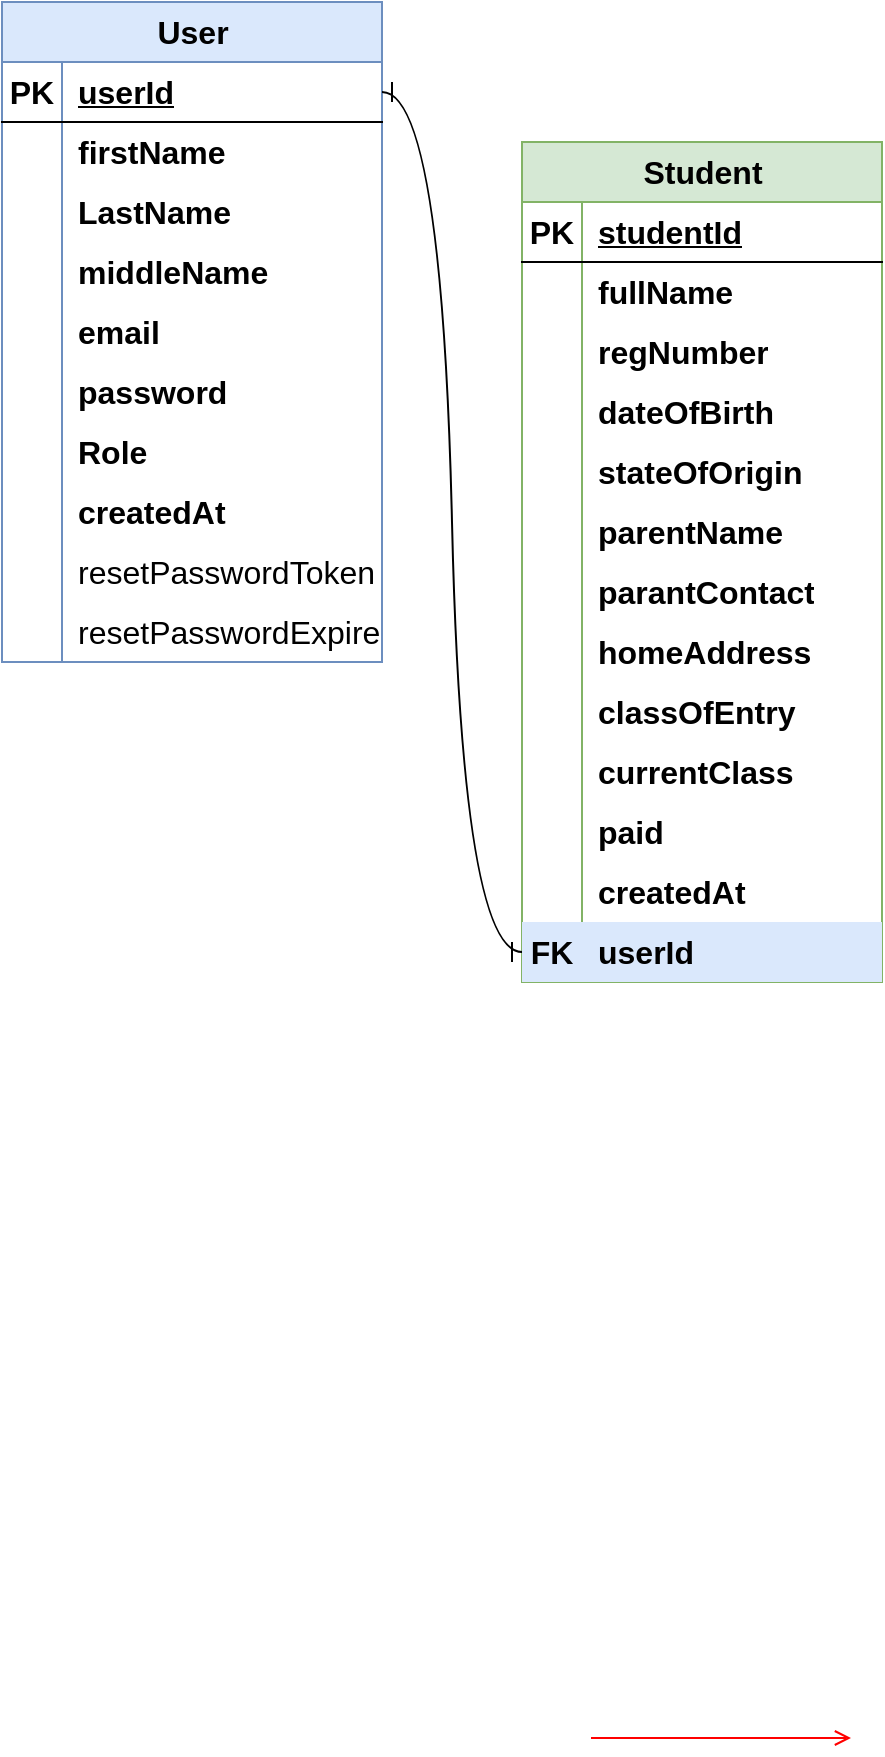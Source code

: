 <mxfile version="21.2.3" type="github">
  <diagram name="Page-1" id="e7e014a7-5840-1c2e-5031-d8a46d1fe8dd">
    <mxGraphModel dx="880" dy="1366" grid="1" gridSize="10" guides="1" tooltips="1" connect="1" arrows="1" fold="1" page="1" pageScale="1" pageWidth="1169" pageHeight="826" background="none" math="0" shadow="0">
      <root>
        <mxCell id="0" />
        <mxCell id="1" parent="0" />
        <mxCell id="20" value="" style="endArrow=open;strokeColor=#FF0000;endFill=1;rounded=0" parent="1" edge="1">
          <mxGeometry relative="1" as="geometry">
            <mxPoint x="334.5" y="478" as="sourcePoint" />
            <mxPoint x="464.5" y="478" as="targetPoint" />
          </mxGeometry>
        </mxCell>
        <mxCell id="KGr0Y254xRFBP1d8gdcX-41" value="User" style="shape=table;startSize=30;container=1;collapsible=1;childLayout=tableLayout;fixedRows=1;rowLines=0;fontStyle=1;align=center;resizeLast=1;html=1;fontSize=16;fillColor=#dae8fc;strokeColor=#6c8ebf;" vertex="1" parent="1">
          <mxGeometry x="40" y="-390" width="190" height="330" as="geometry" />
        </mxCell>
        <mxCell id="KGr0Y254xRFBP1d8gdcX-42" value="" style="shape=tableRow;horizontal=0;startSize=0;swimlaneHead=0;swimlaneBody=0;fillColor=none;collapsible=0;dropTarget=0;points=[[0,0.5],[1,0.5]];portConstraint=eastwest;top=0;left=0;right=0;bottom=1;fontSize=16;" vertex="1" parent="KGr0Y254xRFBP1d8gdcX-41">
          <mxGeometry y="30" width="190" height="30" as="geometry" />
        </mxCell>
        <mxCell id="KGr0Y254xRFBP1d8gdcX-43" value="PK" style="shape=partialRectangle;connectable=0;fillColor=none;top=0;left=0;bottom=0;right=0;fontStyle=1;overflow=hidden;whiteSpace=wrap;html=1;fontSize=16;" vertex="1" parent="KGr0Y254xRFBP1d8gdcX-42">
          <mxGeometry width="30" height="30" as="geometry">
            <mxRectangle width="30" height="30" as="alternateBounds" />
          </mxGeometry>
        </mxCell>
        <mxCell id="KGr0Y254xRFBP1d8gdcX-44" value="userId" style="shape=partialRectangle;connectable=0;fillColor=none;top=0;left=0;bottom=0;right=0;align=left;spacingLeft=6;fontStyle=5;overflow=hidden;whiteSpace=wrap;html=1;fontSize=16;" vertex="1" parent="KGr0Y254xRFBP1d8gdcX-42">
          <mxGeometry x="30" width="160" height="30" as="geometry">
            <mxRectangle width="160" height="30" as="alternateBounds" />
          </mxGeometry>
        </mxCell>
        <mxCell id="KGr0Y254xRFBP1d8gdcX-45" value="" style="shape=tableRow;horizontal=0;startSize=0;swimlaneHead=0;swimlaneBody=0;fillColor=none;collapsible=0;dropTarget=0;points=[[0,0.5],[1,0.5]];portConstraint=eastwest;top=0;left=0;right=0;bottom=0;fontSize=16;" vertex="1" parent="KGr0Y254xRFBP1d8gdcX-41">
          <mxGeometry y="60" width="190" height="30" as="geometry" />
        </mxCell>
        <mxCell id="KGr0Y254xRFBP1d8gdcX-46" value="" style="shape=partialRectangle;connectable=0;fillColor=none;top=0;left=0;bottom=0;right=0;editable=1;overflow=hidden;whiteSpace=wrap;html=1;fontSize=16;" vertex="1" parent="KGr0Y254xRFBP1d8gdcX-45">
          <mxGeometry width="30" height="30" as="geometry">
            <mxRectangle width="30" height="30" as="alternateBounds" />
          </mxGeometry>
        </mxCell>
        <mxCell id="KGr0Y254xRFBP1d8gdcX-47" value="&lt;b&gt;firstName&lt;/b&gt;" style="shape=partialRectangle;connectable=0;fillColor=none;top=0;left=0;bottom=0;right=0;align=left;spacingLeft=6;overflow=hidden;whiteSpace=wrap;html=1;fontSize=16;" vertex="1" parent="KGr0Y254xRFBP1d8gdcX-45">
          <mxGeometry x="30" width="160" height="30" as="geometry">
            <mxRectangle width="160" height="30" as="alternateBounds" />
          </mxGeometry>
        </mxCell>
        <mxCell id="KGr0Y254xRFBP1d8gdcX-48" value="" style="shape=tableRow;horizontal=0;startSize=0;swimlaneHead=0;swimlaneBody=0;fillColor=none;collapsible=0;dropTarget=0;points=[[0,0.5],[1,0.5]];portConstraint=eastwest;top=0;left=0;right=0;bottom=0;fontSize=16;" vertex="1" parent="KGr0Y254xRFBP1d8gdcX-41">
          <mxGeometry y="90" width="190" height="30" as="geometry" />
        </mxCell>
        <mxCell id="KGr0Y254xRFBP1d8gdcX-49" value="" style="shape=partialRectangle;connectable=0;fillColor=none;top=0;left=0;bottom=0;right=0;editable=1;overflow=hidden;whiteSpace=wrap;html=1;fontSize=16;" vertex="1" parent="KGr0Y254xRFBP1d8gdcX-48">
          <mxGeometry width="30" height="30" as="geometry">
            <mxRectangle width="30" height="30" as="alternateBounds" />
          </mxGeometry>
        </mxCell>
        <mxCell id="KGr0Y254xRFBP1d8gdcX-50" value="&lt;b&gt;LastName&lt;/b&gt;" style="shape=partialRectangle;connectable=0;fillColor=none;top=0;left=0;bottom=0;right=0;align=left;spacingLeft=6;overflow=hidden;whiteSpace=wrap;html=1;fontSize=16;" vertex="1" parent="KGr0Y254xRFBP1d8gdcX-48">
          <mxGeometry x="30" width="160" height="30" as="geometry">
            <mxRectangle width="160" height="30" as="alternateBounds" />
          </mxGeometry>
        </mxCell>
        <mxCell id="KGr0Y254xRFBP1d8gdcX-51" value="" style="shape=tableRow;horizontal=0;startSize=0;swimlaneHead=0;swimlaneBody=0;fillColor=none;collapsible=0;dropTarget=0;points=[[0,0.5],[1,0.5]];portConstraint=eastwest;top=0;left=0;right=0;bottom=0;fontSize=16;" vertex="1" parent="KGr0Y254xRFBP1d8gdcX-41">
          <mxGeometry y="120" width="190" height="30" as="geometry" />
        </mxCell>
        <mxCell id="KGr0Y254xRFBP1d8gdcX-52" value="" style="shape=partialRectangle;connectable=0;fillColor=none;top=0;left=0;bottom=0;right=0;editable=1;overflow=hidden;whiteSpace=wrap;html=1;fontSize=16;" vertex="1" parent="KGr0Y254xRFBP1d8gdcX-51">
          <mxGeometry width="30" height="30" as="geometry">
            <mxRectangle width="30" height="30" as="alternateBounds" />
          </mxGeometry>
        </mxCell>
        <mxCell id="KGr0Y254xRFBP1d8gdcX-53" value="&lt;b&gt;middleName&lt;/b&gt;" style="shape=partialRectangle;connectable=0;fillColor=none;top=0;left=0;bottom=0;right=0;align=left;spacingLeft=6;overflow=hidden;whiteSpace=wrap;html=1;fontSize=16;" vertex="1" parent="KGr0Y254xRFBP1d8gdcX-51">
          <mxGeometry x="30" width="160" height="30" as="geometry">
            <mxRectangle width="160" height="30" as="alternateBounds" />
          </mxGeometry>
        </mxCell>
        <mxCell id="KGr0Y254xRFBP1d8gdcX-54" value="" style="shape=tableRow;horizontal=0;startSize=0;swimlaneHead=0;swimlaneBody=0;fillColor=none;collapsible=0;dropTarget=0;points=[[0,0.5],[1,0.5]];portConstraint=eastwest;top=0;left=0;right=0;bottom=0;fontSize=16;" vertex="1" parent="KGr0Y254xRFBP1d8gdcX-41">
          <mxGeometry y="150" width="190" height="30" as="geometry" />
        </mxCell>
        <mxCell id="KGr0Y254xRFBP1d8gdcX-55" value="" style="shape=partialRectangle;connectable=0;fillColor=none;top=0;left=0;bottom=0;right=0;editable=1;overflow=hidden;whiteSpace=wrap;html=1;fontSize=16;" vertex="1" parent="KGr0Y254xRFBP1d8gdcX-54">
          <mxGeometry width="30" height="30" as="geometry">
            <mxRectangle width="30" height="30" as="alternateBounds" />
          </mxGeometry>
        </mxCell>
        <mxCell id="KGr0Y254xRFBP1d8gdcX-56" value="&lt;b&gt;email&lt;/b&gt;" style="shape=partialRectangle;connectable=0;fillColor=none;top=0;left=0;bottom=0;right=0;align=left;spacingLeft=6;overflow=hidden;whiteSpace=wrap;html=1;fontSize=16;" vertex="1" parent="KGr0Y254xRFBP1d8gdcX-54">
          <mxGeometry x="30" width="160" height="30" as="geometry">
            <mxRectangle width="160" height="30" as="alternateBounds" />
          </mxGeometry>
        </mxCell>
        <mxCell id="KGr0Y254xRFBP1d8gdcX-57" value="" style="shape=tableRow;horizontal=0;startSize=0;swimlaneHead=0;swimlaneBody=0;fillColor=none;collapsible=0;dropTarget=0;points=[[0,0.5],[1,0.5]];portConstraint=eastwest;top=0;left=0;right=0;bottom=0;fontSize=16;" vertex="1" parent="KGr0Y254xRFBP1d8gdcX-41">
          <mxGeometry y="180" width="190" height="30" as="geometry" />
        </mxCell>
        <mxCell id="KGr0Y254xRFBP1d8gdcX-58" value="" style="shape=partialRectangle;connectable=0;fillColor=none;top=0;left=0;bottom=0;right=0;editable=1;overflow=hidden;whiteSpace=wrap;html=1;fontSize=16;" vertex="1" parent="KGr0Y254xRFBP1d8gdcX-57">
          <mxGeometry width="30" height="30" as="geometry">
            <mxRectangle width="30" height="30" as="alternateBounds" />
          </mxGeometry>
        </mxCell>
        <mxCell id="KGr0Y254xRFBP1d8gdcX-59" value="&lt;b&gt;password&lt;/b&gt;" style="shape=partialRectangle;connectable=0;fillColor=none;top=0;left=0;bottom=0;right=0;align=left;spacingLeft=6;overflow=hidden;whiteSpace=wrap;html=1;fontSize=16;" vertex="1" parent="KGr0Y254xRFBP1d8gdcX-57">
          <mxGeometry x="30" width="160" height="30" as="geometry">
            <mxRectangle width="160" height="30" as="alternateBounds" />
          </mxGeometry>
        </mxCell>
        <mxCell id="KGr0Y254xRFBP1d8gdcX-60" value="" style="shape=tableRow;horizontal=0;startSize=0;swimlaneHead=0;swimlaneBody=0;fillColor=none;collapsible=0;dropTarget=0;points=[[0,0.5],[1,0.5]];portConstraint=eastwest;top=0;left=0;right=0;bottom=0;fontSize=16;" vertex="1" parent="KGr0Y254xRFBP1d8gdcX-41">
          <mxGeometry y="210" width="190" height="30" as="geometry" />
        </mxCell>
        <mxCell id="KGr0Y254xRFBP1d8gdcX-61" value="" style="shape=partialRectangle;connectable=0;fillColor=none;top=0;left=0;bottom=0;right=0;editable=1;overflow=hidden;whiteSpace=wrap;html=1;fontSize=16;" vertex="1" parent="KGr0Y254xRFBP1d8gdcX-60">
          <mxGeometry width="30" height="30" as="geometry">
            <mxRectangle width="30" height="30" as="alternateBounds" />
          </mxGeometry>
        </mxCell>
        <mxCell id="KGr0Y254xRFBP1d8gdcX-62" value="&lt;b&gt;Role&lt;/b&gt;" style="shape=partialRectangle;connectable=0;fillColor=none;top=0;left=0;bottom=0;right=0;align=left;spacingLeft=6;overflow=hidden;whiteSpace=wrap;html=1;fontSize=16;" vertex="1" parent="KGr0Y254xRFBP1d8gdcX-60">
          <mxGeometry x="30" width="160" height="30" as="geometry">
            <mxRectangle width="160" height="30" as="alternateBounds" />
          </mxGeometry>
        </mxCell>
        <mxCell id="KGr0Y254xRFBP1d8gdcX-63" value="" style="shape=tableRow;horizontal=0;startSize=0;swimlaneHead=0;swimlaneBody=0;fillColor=none;collapsible=0;dropTarget=0;points=[[0,0.5],[1,0.5]];portConstraint=eastwest;top=0;left=0;right=0;bottom=0;fontSize=16;" vertex="1" parent="KGr0Y254xRFBP1d8gdcX-41">
          <mxGeometry y="240" width="190" height="30" as="geometry" />
        </mxCell>
        <mxCell id="KGr0Y254xRFBP1d8gdcX-64" value="" style="shape=partialRectangle;connectable=0;fillColor=none;top=0;left=0;bottom=0;right=0;editable=1;overflow=hidden;whiteSpace=wrap;html=1;fontSize=16;" vertex="1" parent="KGr0Y254xRFBP1d8gdcX-63">
          <mxGeometry width="30" height="30" as="geometry">
            <mxRectangle width="30" height="30" as="alternateBounds" />
          </mxGeometry>
        </mxCell>
        <mxCell id="KGr0Y254xRFBP1d8gdcX-65" value="&lt;b&gt;createdAt&lt;/b&gt;" style="shape=partialRectangle;connectable=0;fillColor=none;top=0;left=0;bottom=0;right=0;align=left;spacingLeft=6;overflow=hidden;whiteSpace=wrap;html=1;fontSize=16;" vertex="1" parent="KGr0Y254xRFBP1d8gdcX-63">
          <mxGeometry x="30" width="160" height="30" as="geometry">
            <mxRectangle width="160" height="30" as="alternateBounds" />
          </mxGeometry>
        </mxCell>
        <mxCell id="KGr0Y254xRFBP1d8gdcX-66" value="" style="shape=tableRow;horizontal=0;startSize=0;swimlaneHead=0;swimlaneBody=0;fillColor=none;collapsible=0;dropTarget=0;points=[[0,0.5],[1,0.5]];portConstraint=eastwest;top=0;left=0;right=0;bottom=0;fontSize=16;" vertex="1" parent="KGr0Y254xRFBP1d8gdcX-41">
          <mxGeometry y="270" width="190" height="30" as="geometry" />
        </mxCell>
        <mxCell id="KGr0Y254xRFBP1d8gdcX-67" value="" style="shape=partialRectangle;connectable=0;fillColor=none;top=0;left=0;bottom=0;right=0;editable=1;overflow=hidden;whiteSpace=wrap;html=1;fontSize=16;" vertex="1" parent="KGr0Y254xRFBP1d8gdcX-66">
          <mxGeometry width="30" height="30" as="geometry">
            <mxRectangle width="30" height="30" as="alternateBounds" />
          </mxGeometry>
        </mxCell>
        <mxCell id="KGr0Y254xRFBP1d8gdcX-68" value="resetPasswordToken" style="shape=partialRectangle;connectable=0;fillColor=none;top=0;left=0;bottom=0;right=0;align=left;spacingLeft=6;overflow=hidden;whiteSpace=wrap;html=1;fontSize=16;" vertex="1" parent="KGr0Y254xRFBP1d8gdcX-66">
          <mxGeometry x="30" width="160" height="30" as="geometry">
            <mxRectangle width="160" height="30" as="alternateBounds" />
          </mxGeometry>
        </mxCell>
        <mxCell id="KGr0Y254xRFBP1d8gdcX-69" value="" style="shape=tableRow;horizontal=0;startSize=0;swimlaneHead=0;swimlaneBody=0;fillColor=none;collapsible=0;dropTarget=0;points=[[0,0.5],[1,0.5]];portConstraint=eastwest;top=0;left=0;right=0;bottom=0;fontSize=16;" vertex="1" parent="KGr0Y254xRFBP1d8gdcX-41">
          <mxGeometry y="300" width="190" height="30" as="geometry" />
        </mxCell>
        <mxCell id="KGr0Y254xRFBP1d8gdcX-70" value="" style="shape=partialRectangle;connectable=0;fillColor=none;top=0;left=0;bottom=0;right=0;editable=1;overflow=hidden;whiteSpace=wrap;html=1;fontSize=16;" vertex="1" parent="KGr0Y254xRFBP1d8gdcX-69">
          <mxGeometry width="30" height="30" as="geometry">
            <mxRectangle width="30" height="30" as="alternateBounds" />
          </mxGeometry>
        </mxCell>
        <mxCell id="KGr0Y254xRFBP1d8gdcX-71" value="resetPasswordExpire" style="shape=partialRectangle;connectable=0;fillColor=none;top=0;left=0;bottom=0;right=0;align=left;spacingLeft=6;overflow=hidden;whiteSpace=wrap;html=1;fontSize=16;" vertex="1" parent="KGr0Y254xRFBP1d8gdcX-69">
          <mxGeometry x="30" width="160" height="30" as="geometry">
            <mxRectangle width="160" height="30" as="alternateBounds" />
          </mxGeometry>
        </mxCell>
        <mxCell id="KGr0Y254xRFBP1d8gdcX-72" value="Student" style="shape=table;startSize=30;container=1;collapsible=1;childLayout=tableLayout;fixedRows=1;rowLines=0;fontStyle=1;align=center;resizeLast=1;html=1;fontSize=16;fillColor=#d5e8d4;strokeColor=#82b366;" vertex="1" parent="1">
          <mxGeometry x="300" y="-320" width="180" height="420" as="geometry" />
        </mxCell>
        <mxCell id="KGr0Y254xRFBP1d8gdcX-73" value="" style="shape=tableRow;horizontal=0;startSize=0;swimlaneHead=0;swimlaneBody=0;fillColor=none;collapsible=0;dropTarget=0;points=[[0,0.5],[1,0.5]];portConstraint=eastwest;top=0;left=0;right=0;bottom=1;fontSize=16;" vertex="1" parent="KGr0Y254xRFBP1d8gdcX-72">
          <mxGeometry y="30" width="180" height="30" as="geometry" />
        </mxCell>
        <mxCell id="KGr0Y254xRFBP1d8gdcX-74" value="PK" style="shape=partialRectangle;connectable=0;fillColor=none;top=0;left=0;bottom=0;right=0;fontStyle=1;overflow=hidden;whiteSpace=wrap;html=1;fontSize=16;" vertex="1" parent="KGr0Y254xRFBP1d8gdcX-73">
          <mxGeometry width="30" height="30" as="geometry">
            <mxRectangle width="30" height="30" as="alternateBounds" />
          </mxGeometry>
        </mxCell>
        <mxCell id="KGr0Y254xRFBP1d8gdcX-75" value="studentId" style="shape=partialRectangle;connectable=0;fillColor=none;top=0;left=0;bottom=0;right=0;align=left;spacingLeft=6;fontStyle=5;overflow=hidden;whiteSpace=wrap;html=1;fontSize=16;" vertex="1" parent="KGr0Y254xRFBP1d8gdcX-73">
          <mxGeometry x="30" width="150" height="30" as="geometry">
            <mxRectangle width="150" height="30" as="alternateBounds" />
          </mxGeometry>
        </mxCell>
        <mxCell id="KGr0Y254xRFBP1d8gdcX-76" value="" style="shape=tableRow;horizontal=0;startSize=0;swimlaneHead=0;swimlaneBody=0;fillColor=none;collapsible=0;dropTarget=0;points=[[0,0.5],[1,0.5]];portConstraint=eastwest;top=0;left=0;right=0;bottom=0;fontSize=16;" vertex="1" parent="KGr0Y254xRFBP1d8gdcX-72">
          <mxGeometry y="60" width="180" height="30" as="geometry" />
        </mxCell>
        <mxCell id="KGr0Y254xRFBP1d8gdcX-77" value="" style="shape=partialRectangle;connectable=0;fillColor=none;top=0;left=0;bottom=0;right=0;editable=1;overflow=hidden;whiteSpace=wrap;html=1;fontSize=16;" vertex="1" parent="KGr0Y254xRFBP1d8gdcX-76">
          <mxGeometry width="30" height="30" as="geometry">
            <mxRectangle width="30" height="30" as="alternateBounds" />
          </mxGeometry>
        </mxCell>
        <mxCell id="KGr0Y254xRFBP1d8gdcX-78" value="&lt;b&gt;fullName&lt;/b&gt;" style="shape=partialRectangle;connectable=0;fillColor=none;top=0;left=0;bottom=0;right=0;align=left;spacingLeft=6;overflow=hidden;whiteSpace=wrap;html=1;fontSize=16;" vertex="1" parent="KGr0Y254xRFBP1d8gdcX-76">
          <mxGeometry x="30" width="150" height="30" as="geometry">
            <mxRectangle width="150" height="30" as="alternateBounds" />
          </mxGeometry>
        </mxCell>
        <mxCell id="KGr0Y254xRFBP1d8gdcX-79" value="" style="shape=tableRow;horizontal=0;startSize=0;swimlaneHead=0;swimlaneBody=0;fillColor=none;collapsible=0;dropTarget=0;points=[[0,0.5],[1,0.5]];portConstraint=eastwest;top=0;left=0;right=0;bottom=0;fontSize=16;" vertex="1" parent="KGr0Y254xRFBP1d8gdcX-72">
          <mxGeometry y="90" width="180" height="30" as="geometry" />
        </mxCell>
        <mxCell id="KGr0Y254xRFBP1d8gdcX-80" value="" style="shape=partialRectangle;connectable=0;fillColor=none;top=0;left=0;bottom=0;right=0;editable=1;overflow=hidden;whiteSpace=wrap;html=1;fontSize=16;" vertex="1" parent="KGr0Y254xRFBP1d8gdcX-79">
          <mxGeometry width="30" height="30" as="geometry">
            <mxRectangle width="30" height="30" as="alternateBounds" />
          </mxGeometry>
        </mxCell>
        <mxCell id="KGr0Y254xRFBP1d8gdcX-81" value="&lt;b&gt;regNumber&lt;/b&gt;" style="shape=partialRectangle;connectable=0;fillColor=none;top=0;left=0;bottom=0;right=0;align=left;spacingLeft=6;overflow=hidden;whiteSpace=wrap;html=1;fontSize=16;" vertex="1" parent="KGr0Y254xRFBP1d8gdcX-79">
          <mxGeometry x="30" width="150" height="30" as="geometry">
            <mxRectangle width="150" height="30" as="alternateBounds" />
          </mxGeometry>
        </mxCell>
        <mxCell id="KGr0Y254xRFBP1d8gdcX-82" value="" style="shape=tableRow;horizontal=0;startSize=0;swimlaneHead=0;swimlaneBody=0;fillColor=none;collapsible=0;dropTarget=0;points=[[0,0.5],[1,0.5]];portConstraint=eastwest;top=0;left=0;right=0;bottom=0;fontSize=16;" vertex="1" parent="KGr0Y254xRFBP1d8gdcX-72">
          <mxGeometry y="120" width="180" height="30" as="geometry" />
        </mxCell>
        <mxCell id="KGr0Y254xRFBP1d8gdcX-83" value="" style="shape=partialRectangle;connectable=0;fillColor=none;top=0;left=0;bottom=0;right=0;editable=1;overflow=hidden;whiteSpace=wrap;html=1;fontSize=16;" vertex="1" parent="KGr0Y254xRFBP1d8gdcX-82">
          <mxGeometry width="30" height="30" as="geometry">
            <mxRectangle width="30" height="30" as="alternateBounds" />
          </mxGeometry>
        </mxCell>
        <mxCell id="KGr0Y254xRFBP1d8gdcX-84" value="&lt;b&gt;dateOfBirth&lt;/b&gt;" style="shape=partialRectangle;connectable=0;fillColor=none;top=0;left=0;bottom=0;right=0;align=left;spacingLeft=6;overflow=hidden;whiteSpace=wrap;html=1;fontSize=16;" vertex="1" parent="KGr0Y254xRFBP1d8gdcX-82">
          <mxGeometry x="30" width="150" height="30" as="geometry">
            <mxRectangle width="150" height="30" as="alternateBounds" />
          </mxGeometry>
        </mxCell>
        <mxCell id="KGr0Y254xRFBP1d8gdcX-85" value="" style="shape=tableRow;horizontal=0;startSize=0;swimlaneHead=0;swimlaneBody=0;fillColor=none;collapsible=0;dropTarget=0;points=[[0,0.5],[1,0.5]];portConstraint=eastwest;top=0;left=0;right=0;bottom=0;fontSize=16;" vertex="1" parent="KGr0Y254xRFBP1d8gdcX-72">
          <mxGeometry y="150" width="180" height="30" as="geometry" />
        </mxCell>
        <mxCell id="KGr0Y254xRFBP1d8gdcX-86" value="" style="shape=partialRectangle;connectable=0;fillColor=none;top=0;left=0;bottom=0;right=0;editable=1;overflow=hidden;whiteSpace=wrap;html=1;fontSize=16;" vertex="1" parent="KGr0Y254xRFBP1d8gdcX-85">
          <mxGeometry width="30" height="30" as="geometry">
            <mxRectangle width="30" height="30" as="alternateBounds" />
          </mxGeometry>
        </mxCell>
        <mxCell id="KGr0Y254xRFBP1d8gdcX-87" value="&lt;b&gt;stateOfOrigin&lt;/b&gt;" style="shape=partialRectangle;connectable=0;fillColor=none;top=0;left=0;bottom=0;right=0;align=left;spacingLeft=6;overflow=hidden;whiteSpace=wrap;html=1;fontSize=16;" vertex="1" parent="KGr0Y254xRFBP1d8gdcX-85">
          <mxGeometry x="30" width="150" height="30" as="geometry">
            <mxRectangle width="150" height="30" as="alternateBounds" />
          </mxGeometry>
        </mxCell>
        <mxCell id="KGr0Y254xRFBP1d8gdcX-88" value="" style="shape=tableRow;horizontal=0;startSize=0;swimlaneHead=0;swimlaneBody=0;fillColor=none;collapsible=0;dropTarget=0;points=[[0,0.5],[1,0.5]];portConstraint=eastwest;top=0;left=0;right=0;bottom=0;fontSize=16;" vertex="1" parent="KGr0Y254xRFBP1d8gdcX-72">
          <mxGeometry y="180" width="180" height="30" as="geometry" />
        </mxCell>
        <mxCell id="KGr0Y254xRFBP1d8gdcX-89" value="" style="shape=partialRectangle;connectable=0;fillColor=none;top=0;left=0;bottom=0;right=0;editable=1;overflow=hidden;whiteSpace=wrap;html=1;fontSize=16;" vertex="1" parent="KGr0Y254xRFBP1d8gdcX-88">
          <mxGeometry width="30" height="30" as="geometry">
            <mxRectangle width="30" height="30" as="alternateBounds" />
          </mxGeometry>
        </mxCell>
        <mxCell id="KGr0Y254xRFBP1d8gdcX-90" value="&lt;b&gt;parentName&lt;/b&gt;" style="shape=partialRectangle;connectable=0;fillColor=none;top=0;left=0;bottom=0;right=0;align=left;spacingLeft=6;overflow=hidden;whiteSpace=wrap;html=1;fontSize=16;" vertex="1" parent="KGr0Y254xRFBP1d8gdcX-88">
          <mxGeometry x="30" width="150" height="30" as="geometry">
            <mxRectangle width="150" height="30" as="alternateBounds" />
          </mxGeometry>
        </mxCell>
        <mxCell id="KGr0Y254xRFBP1d8gdcX-91" value="" style="shape=tableRow;horizontal=0;startSize=0;swimlaneHead=0;swimlaneBody=0;fillColor=none;collapsible=0;dropTarget=0;points=[[0,0.5],[1,0.5]];portConstraint=eastwest;top=0;left=0;right=0;bottom=0;fontSize=16;" vertex="1" parent="KGr0Y254xRFBP1d8gdcX-72">
          <mxGeometry y="210" width="180" height="30" as="geometry" />
        </mxCell>
        <mxCell id="KGr0Y254xRFBP1d8gdcX-92" value="" style="shape=partialRectangle;connectable=0;fillColor=none;top=0;left=0;bottom=0;right=0;editable=1;overflow=hidden;whiteSpace=wrap;html=1;fontSize=16;" vertex="1" parent="KGr0Y254xRFBP1d8gdcX-91">
          <mxGeometry width="30" height="30" as="geometry">
            <mxRectangle width="30" height="30" as="alternateBounds" />
          </mxGeometry>
        </mxCell>
        <mxCell id="KGr0Y254xRFBP1d8gdcX-93" value="&lt;b&gt;parantContact&lt;/b&gt;" style="shape=partialRectangle;connectable=0;fillColor=none;top=0;left=0;bottom=0;right=0;align=left;spacingLeft=6;overflow=hidden;whiteSpace=wrap;html=1;fontSize=16;" vertex="1" parent="KGr0Y254xRFBP1d8gdcX-91">
          <mxGeometry x="30" width="150" height="30" as="geometry">
            <mxRectangle width="150" height="30" as="alternateBounds" />
          </mxGeometry>
        </mxCell>
        <mxCell id="KGr0Y254xRFBP1d8gdcX-94" value="" style="shape=tableRow;horizontal=0;startSize=0;swimlaneHead=0;swimlaneBody=0;fillColor=none;collapsible=0;dropTarget=0;points=[[0,0.5],[1,0.5]];portConstraint=eastwest;top=0;left=0;right=0;bottom=0;fontSize=16;" vertex="1" parent="KGr0Y254xRFBP1d8gdcX-72">
          <mxGeometry y="240" width="180" height="30" as="geometry" />
        </mxCell>
        <mxCell id="KGr0Y254xRFBP1d8gdcX-95" value="" style="shape=partialRectangle;connectable=0;fillColor=none;top=0;left=0;bottom=0;right=0;editable=1;overflow=hidden;whiteSpace=wrap;html=1;fontSize=16;" vertex="1" parent="KGr0Y254xRFBP1d8gdcX-94">
          <mxGeometry width="30" height="30" as="geometry">
            <mxRectangle width="30" height="30" as="alternateBounds" />
          </mxGeometry>
        </mxCell>
        <mxCell id="KGr0Y254xRFBP1d8gdcX-96" value="&lt;b&gt;homeAddress&lt;/b&gt;" style="shape=partialRectangle;connectable=0;fillColor=none;top=0;left=0;bottom=0;right=0;align=left;spacingLeft=6;overflow=hidden;whiteSpace=wrap;html=1;fontSize=16;" vertex="1" parent="KGr0Y254xRFBP1d8gdcX-94">
          <mxGeometry x="30" width="150" height="30" as="geometry">
            <mxRectangle width="150" height="30" as="alternateBounds" />
          </mxGeometry>
        </mxCell>
        <mxCell id="KGr0Y254xRFBP1d8gdcX-97" value="" style="shape=tableRow;horizontal=0;startSize=0;swimlaneHead=0;swimlaneBody=0;fillColor=none;collapsible=0;dropTarget=0;points=[[0,0.5],[1,0.5]];portConstraint=eastwest;top=0;left=0;right=0;bottom=0;fontSize=16;" vertex="1" parent="KGr0Y254xRFBP1d8gdcX-72">
          <mxGeometry y="270" width="180" height="30" as="geometry" />
        </mxCell>
        <mxCell id="KGr0Y254xRFBP1d8gdcX-98" value="" style="shape=partialRectangle;connectable=0;fillColor=none;top=0;left=0;bottom=0;right=0;editable=1;overflow=hidden;whiteSpace=wrap;html=1;fontSize=16;" vertex="1" parent="KGr0Y254xRFBP1d8gdcX-97">
          <mxGeometry width="30" height="30" as="geometry">
            <mxRectangle width="30" height="30" as="alternateBounds" />
          </mxGeometry>
        </mxCell>
        <mxCell id="KGr0Y254xRFBP1d8gdcX-99" value="&lt;b&gt;classOfEntry&lt;/b&gt;" style="shape=partialRectangle;connectable=0;fillColor=none;top=0;left=0;bottom=0;right=0;align=left;spacingLeft=6;overflow=hidden;whiteSpace=wrap;html=1;fontSize=16;" vertex="1" parent="KGr0Y254xRFBP1d8gdcX-97">
          <mxGeometry x="30" width="150" height="30" as="geometry">
            <mxRectangle width="150" height="30" as="alternateBounds" />
          </mxGeometry>
        </mxCell>
        <mxCell id="KGr0Y254xRFBP1d8gdcX-100" value="" style="shape=tableRow;horizontal=0;startSize=0;swimlaneHead=0;swimlaneBody=0;fillColor=none;collapsible=0;dropTarget=0;points=[[0,0.5],[1,0.5]];portConstraint=eastwest;top=0;left=0;right=0;bottom=0;fontSize=16;" vertex="1" parent="KGr0Y254xRFBP1d8gdcX-72">
          <mxGeometry y="300" width="180" height="30" as="geometry" />
        </mxCell>
        <mxCell id="KGr0Y254xRFBP1d8gdcX-101" value="" style="shape=partialRectangle;connectable=0;fillColor=none;top=0;left=0;bottom=0;right=0;editable=1;overflow=hidden;whiteSpace=wrap;html=1;fontSize=16;" vertex="1" parent="KGr0Y254xRFBP1d8gdcX-100">
          <mxGeometry width="30" height="30" as="geometry">
            <mxRectangle width="30" height="30" as="alternateBounds" />
          </mxGeometry>
        </mxCell>
        <mxCell id="KGr0Y254xRFBP1d8gdcX-102" value="&lt;b&gt;currentClass&lt;/b&gt;" style="shape=partialRectangle;connectable=0;fillColor=none;top=0;left=0;bottom=0;right=0;align=left;spacingLeft=6;overflow=hidden;whiteSpace=wrap;html=1;fontSize=16;" vertex="1" parent="KGr0Y254xRFBP1d8gdcX-100">
          <mxGeometry x="30" width="150" height="30" as="geometry">
            <mxRectangle width="150" height="30" as="alternateBounds" />
          </mxGeometry>
        </mxCell>
        <mxCell id="KGr0Y254xRFBP1d8gdcX-103" value="" style="shape=tableRow;horizontal=0;startSize=0;swimlaneHead=0;swimlaneBody=0;fillColor=none;collapsible=0;dropTarget=0;points=[[0,0.5],[1,0.5]];portConstraint=eastwest;top=0;left=0;right=0;bottom=0;fontSize=16;" vertex="1" parent="KGr0Y254xRFBP1d8gdcX-72">
          <mxGeometry y="330" width="180" height="30" as="geometry" />
        </mxCell>
        <mxCell id="KGr0Y254xRFBP1d8gdcX-104" value="" style="shape=partialRectangle;connectable=0;fillColor=none;top=0;left=0;bottom=0;right=0;editable=1;overflow=hidden;whiteSpace=wrap;html=1;fontSize=16;" vertex="1" parent="KGr0Y254xRFBP1d8gdcX-103">
          <mxGeometry width="30" height="30" as="geometry">
            <mxRectangle width="30" height="30" as="alternateBounds" />
          </mxGeometry>
        </mxCell>
        <mxCell id="KGr0Y254xRFBP1d8gdcX-105" value="&lt;b&gt;paid&lt;/b&gt;" style="shape=partialRectangle;connectable=0;fillColor=none;top=0;left=0;bottom=0;right=0;align=left;spacingLeft=6;overflow=hidden;whiteSpace=wrap;html=1;fontSize=16;" vertex="1" parent="KGr0Y254xRFBP1d8gdcX-103">
          <mxGeometry x="30" width="150" height="30" as="geometry">
            <mxRectangle width="150" height="30" as="alternateBounds" />
          </mxGeometry>
        </mxCell>
        <mxCell id="KGr0Y254xRFBP1d8gdcX-106" value="" style="shape=tableRow;horizontal=0;startSize=0;swimlaneHead=0;swimlaneBody=0;fillColor=none;collapsible=0;dropTarget=0;points=[[0,0.5],[1,0.5]];portConstraint=eastwest;top=0;left=0;right=0;bottom=0;fontSize=16;" vertex="1" parent="KGr0Y254xRFBP1d8gdcX-72">
          <mxGeometry y="360" width="180" height="30" as="geometry" />
        </mxCell>
        <mxCell id="KGr0Y254xRFBP1d8gdcX-107" value="" style="shape=partialRectangle;connectable=0;fillColor=none;top=0;left=0;bottom=0;right=0;editable=1;overflow=hidden;whiteSpace=wrap;html=1;fontSize=16;" vertex="1" parent="KGr0Y254xRFBP1d8gdcX-106">
          <mxGeometry width="30" height="30" as="geometry">
            <mxRectangle width="30" height="30" as="alternateBounds" />
          </mxGeometry>
        </mxCell>
        <mxCell id="KGr0Y254xRFBP1d8gdcX-108" value="&lt;b&gt;createdAt&lt;/b&gt;" style="shape=partialRectangle;connectable=0;fillColor=none;top=0;left=0;bottom=0;right=0;align=left;spacingLeft=6;overflow=hidden;whiteSpace=wrap;html=1;fontSize=16;" vertex="1" parent="KGr0Y254xRFBP1d8gdcX-106">
          <mxGeometry x="30" width="150" height="30" as="geometry">
            <mxRectangle width="150" height="30" as="alternateBounds" />
          </mxGeometry>
        </mxCell>
        <mxCell id="KGr0Y254xRFBP1d8gdcX-109" value="" style="shape=tableRow;horizontal=0;startSize=0;swimlaneHead=0;swimlaneBody=0;fillColor=#dae8fc;collapsible=0;dropTarget=0;points=[[0,0.5],[1,0.5]];portConstraint=eastwest;top=0;left=0;right=0;bottom=0;fontSize=16;strokeColor=#6c8ebf;" vertex="1" parent="KGr0Y254xRFBP1d8gdcX-72">
          <mxGeometry y="390" width="180" height="30" as="geometry" />
        </mxCell>
        <mxCell id="KGr0Y254xRFBP1d8gdcX-110" value="&lt;b&gt;FK&lt;/b&gt;" style="shape=partialRectangle;connectable=0;fillColor=none;top=0;left=0;bottom=0;right=0;editable=1;overflow=hidden;whiteSpace=wrap;html=1;fontSize=16;" vertex="1" parent="KGr0Y254xRFBP1d8gdcX-109">
          <mxGeometry width="30" height="30" as="geometry">
            <mxRectangle width="30" height="30" as="alternateBounds" />
          </mxGeometry>
        </mxCell>
        <mxCell id="KGr0Y254xRFBP1d8gdcX-111" value="&lt;b&gt;userId&lt;/b&gt;" style="shape=partialRectangle;connectable=0;fillColor=none;top=0;left=0;bottom=0;right=0;align=left;spacingLeft=6;overflow=hidden;whiteSpace=wrap;html=1;fontSize=16;" vertex="1" parent="KGr0Y254xRFBP1d8gdcX-109">
          <mxGeometry x="30" width="150" height="30" as="geometry">
            <mxRectangle width="150" height="30" as="alternateBounds" />
          </mxGeometry>
        </mxCell>
        <mxCell id="KGr0Y254xRFBP1d8gdcX-112" value="" style="edgeStyle=entityRelationEdgeStyle;fontSize=12;html=1;endArrow=ERone;endFill=0;rounded=0;startSize=8;endSize=8;curved=1;startArrow=ERone;startFill=0;entryX=1;entryY=0.5;entryDx=0;entryDy=0;" edge="1" parent="1" source="KGr0Y254xRFBP1d8gdcX-109" target="KGr0Y254xRFBP1d8gdcX-42">
          <mxGeometry width="100" height="100" relative="1" as="geometry">
            <mxPoint x="400" y="-50" as="sourcePoint" />
            <mxPoint x="500" y="-150" as="targetPoint" />
          </mxGeometry>
        </mxCell>
      </root>
    </mxGraphModel>
  </diagram>
</mxfile>
